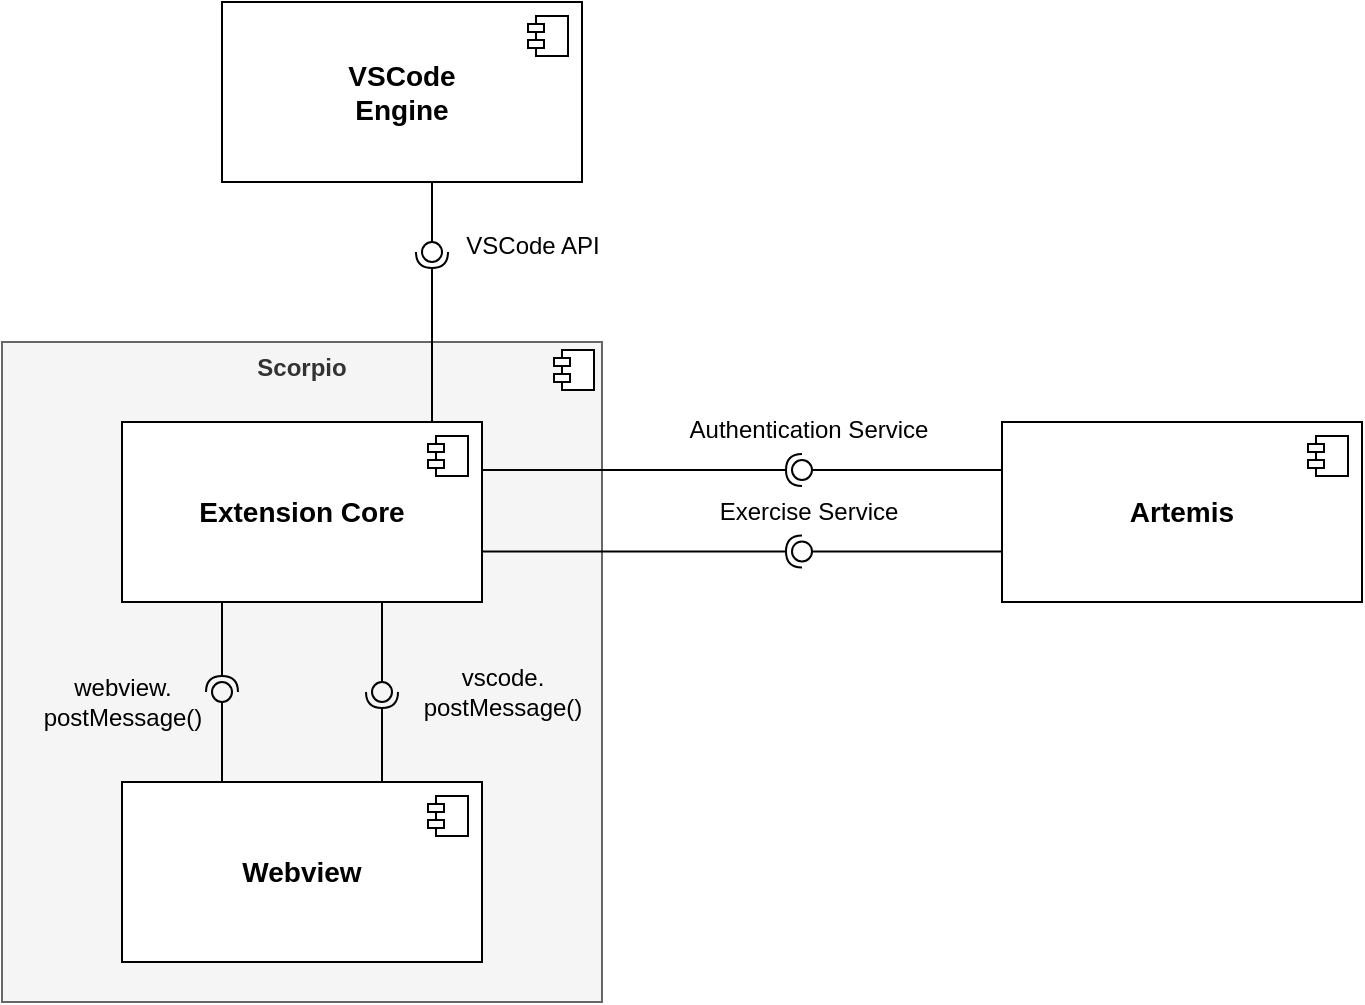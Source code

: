 <mxfile version="26.0.9">
  <diagram name="Page-1" id="0JvMV1zFkQtMy5k-5A5A">
    <mxGraphModel dx="909" dy="581" grid="1" gridSize="10" guides="1" tooltips="1" connect="1" arrows="1" fold="1" page="1" pageScale="1" pageWidth="850" pageHeight="1100" math="0" shadow="0">
      <root>
        <mxCell id="0" />
        <mxCell id="1" parent="0" />
        <mxCell id="S1qn8FWI2ILO09buiIaC-1" value="&lt;p style=&quot;margin:0px;margin-top:6px;text-align:center;&quot;&gt;&lt;b&gt;Scorpio&lt;/b&gt;&lt;/p&gt;&lt;p style=&quot;margin:0px;margin-left:8px;&quot;&gt;&lt;br&gt;&lt;/p&gt;" style="align=left;overflow=fill;html=1;dropTarget=0;whiteSpace=wrap;fillColor=#f5f5f5;fontColor=#333333;strokeColor=#666666;" vertex="1" parent="1">
          <mxGeometry x="160" y="200" width="300" height="330" as="geometry" />
        </mxCell>
        <mxCell id="S1qn8FWI2ILO09buiIaC-2" value="" style="shape=component;jettyWidth=8;jettyHeight=4;" vertex="1" parent="S1qn8FWI2ILO09buiIaC-1">
          <mxGeometry x="1" width="20" height="20" relative="1" as="geometry">
            <mxPoint x="-24" y="4" as="offset" />
          </mxGeometry>
        </mxCell>
        <mxCell id="S1qn8FWI2ILO09buiIaC-3" value="&lt;span style=&quot;font-size: 14px;&quot;&gt;&lt;b&gt;Extension Core&lt;/b&gt;&lt;/span&gt;" style="html=1;dropTarget=0;whiteSpace=wrap;" vertex="1" parent="1">
          <mxGeometry x="220" y="240" width="180" height="90" as="geometry" />
        </mxCell>
        <mxCell id="S1qn8FWI2ILO09buiIaC-4" value="" style="shape=module;jettyWidth=8;jettyHeight=4;" vertex="1" parent="S1qn8FWI2ILO09buiIaC-3">
          <mxGeometry x="1" width="20" height="20" relative="1" as="geometry">
            <mxPoint x="-27" y="7" as="offset" />
          </mxGeometry>
        </mxCell>
        <mxCell id="S1qn8FWI2ILO09buiIaC-5" value="&lt;b&gt;&lt;font style=&quot;font-size: 14px;&quot;&gt;Artemis&lt;/font&gt;&lt;/b&gt;" style="html=1;dropTarget=0;whiteSpace=wrap;" vertex="1" parent="1">
          <mxGeometry x="660" y="240" width="180" height="90" as="geometry" />
        </mxCell>
        <mxCell id="S1qn8FWI2ILO09buiIaC-6" value="" style="shape=module;jettyWidth=8;jettyHeight=4;" vertex="1" parent="S1qn8FWI2ILO09buiIaC-5">
          <mxGeometry x="1" width="20" height="20" relative="1" as="geometry">
            <mxPoint x="-27" y="7" as="offset" />
          </mxGeometry>
        </mxCell>
        <mxCell id="S1qn8FWI2ILO09buiIaC-7" value="" style="rounded=0;orthogonalLoop=1;jettySize=auto;html=1;endArrow=halfCircle;endFill=0;endSize=6;strokeWidth=1;sketch=0;edgeStyle=orthogonalEdgeStyle;" edge="1" parent="1">
          <mxGeometry relative="1" as="geometry">
            <mxPoint x="400" y="264" as="sourcePoint" />
            <mxPoint x="560" y="264" as="targetPoint" />
            <Array as="points" />
          </mxGeometry>
        </mxCell>
        <mxCell id="S1qn8FWI2ILO09buiIaC-8" value="" style="rounded=0;orthogonalLoop=1;jettySize=auto;html=1;endArrow=oval;endFill=0;sketch=0;sourcePerimeterSpacing=0;targetPerimeterSpacing=0;endSize=10;edgeStyle=orthogonalEdgeStyle;" edge="1" parent="1">
          <mxGeometry relative="1" as="geometry">
            <mxPoint x="660" y="264" as="sourcePoint" />
            <mxPoint x="560" y="264" as="targetPoint" />
            <Array as="points">
              <mxPoint x="630" y="264" />
              <mxPoint x="630" y="264" />
            </Array>
          </mxGeometry>
        </mxCell>
        <mxCell id="S1qn8FWI2ILO09buiIaC-9" value="&lt;font style=&quot;font-size: 12px;&quot;&gt;Authentication Service&lt;/font&gt;" style="edgeLabel;html=1;align=center;verticalAlign=middle;resizable=0;points=[];" vertex="1" connectable="0" parent="S1qn8FWI2ILO09buiIaC-8">
          <mxGeometry x="0.77" relative="1" as="geometry">
            <mxPoint x="-9" y="-20" as="offset" />
          </mxGeometry>
        </mxCell>
        <mxCell id="S1qn8FWI2ILO09buiIaC-10" value="" style="ellipse;whiteSpace=wrap;html=1;align=center;aspect=fixed;fillColor=none;strokeColor=none;resizable=0;perimeter=centerPerimeter;rotatable=0;allowArrows=0;points=[];outlineConnect=1;" vertex="1" parent="1">
          <mxGeometry x="540" y="300" width="10" height="10" as="geometry" />
        </mxCell>
        <mxCell id="S1qn8FWI2ILO09buiIaC-11" value="&lt;b&gt;&lt;font style=&quot;font-size: 14px;&quot;&gt;Webview&lt;/font&gt;&lt;/b&gt;" style="html=1;dropTarget=0;whiteSpace=wrap;" vertex="1" parent="1">
          <mxGeometry x="220" y="420" width="180" height="90" as="geometry" />
        </mxCell>
        <mxCell id="S1qn8FWI2ILO09buiIaC-12" value="" style="shape=module;jettyWidth=8;jettyHeight=4;" vertex="1" parent="S1qn8FWI2ILO09buiIaC-11">
          <mxGeometry x="1" width="20" height="20" relative="1" as="geometry">
            <mxPoint x="-27" y="7" as="offset" />
          </mxGeometry>
        </mxCell>
        <mxCell id="S1qn8FWI2ILO09buiIaC-13" value="" style="rounded=0;orthogonalLoop=1;jettySize=auto;html=1;endArrow=halfCircle;endFill=0;endSize=6;strokeWidth=1;sketch=0;edgeStyle=orthogonalEdgeStyle;" edge="1" parent="1" source="S1qn8FWI2ILO09buiIaC-3" target="S1qn8FWI2ILO09buiIaC-16">
          <mxGeometry relative="1" as="geometry">
            <mxPoint x="290" y="375" as="sourcePoint" />
            <Array as="points">
              <mxPoint x="270" y="340" />
              <mxPoint x="270" y="340" />
            </Array>
          </mxGeometry>
        </mxCell>
        <mxCell id="S1qn8FWI2ILO09buiIaC-14" value="" style="rounded=0;orthogonalLoop=1;jettySize=auto;html=1;endArrow=oval;endFill=0;sketch=0;sourcePerimeterSpacing=0;targetPerimeterSpacing=0;endSize=10;edgeStyle=orthogonalEdgeStyle;" edge="1" parent="1" source="S1qn8FWI2ILO09buiIaC-11" target="S1qn8FWI2ILO09buiIaC-16">
          <mxGeometry relative="1" as="geometry">
            <mxPoint x="250" y="375" as="sourcePoint" />
            <Array as="points">
              <mxPoint x="270" y="410" />
              <mxPoint x="270" y="410" />
            </Array>
          </mxGeometry>
        </mxCell>
        <mxCell id="S1qn8FWI2ILO09buiIaC-15" value="&lt;span style=&quot;font-size: 12px;&quot;&gt;webview.&lt;/span&gt;&lt;div&gt;&lt;span style=&quot;font-size: 12px;&quot;&gt;postMessage()&lt;/span&gt;&lt;/div&gt;" style="edgeLabel;html=1;align=center;verticalAlign=middle;resizable=0;points=[];labelBackgroundColor=none;" vertex="1" connectable="0" parent="S1qn8FWI2ILO09buiIaC-14">
          <mxGeometry x="0.566" y="-1" relative="1" as="geometry">
            <mxPoint x="-51" y="-5" as="offset" />
          </mxGeometry>
        </mxCell>
        <mxCell id="S1qn8FWI2ILO09buiIaC-16" value="" style="ellipse;whiteSpace=wrap;html=1;align=center;aspect=fixed;fillColor=none;strokeColor=none;resizable=0;perimeter=centerPerimeter;rotatable=0;allowArrows=0;points=[];outlineConnect=1;" vertex="1" parent="1">
          <mxGeometry x="265" y="370" width="10" height="10" as="geometry" />
        </mxCell>
        <mxCell id="S1qn8FWI2ILO09buiIaC-17" value="" style="rounded=0;orthogonalLoop=1;jettySize=auto;html=1;endArrow=halfCircle;endFill=0;endSize=6;strokeWidth=1;sketch=0;edgeStyle=orthogonalEdgeStyle;" edge="1" parent="1">
          <mxGeometry relative="1" as="geometry">
            <mxPoint x="350" y="420" as="sourcePoint" />
            <mxPoint x="350" y="375" as="targetPoint" />
          </mxGeometry>
        </mxCell>
        <mxCell id="S1qn8FWI2ILO09buiIaC-18" value="" style="rounded=0;orthogonalLoop=1;jettySize=auto;html=1;endArrow=oval;endFill=0;sketch=0;sourcePerimeterSpacing=0;targetPerimeterSpacing=0;endSize=10;edgeStyle=orthogonalEdgeStyle;" edge="1" parent="1">
          <mxGeometry relative="1" as="geometry">
            <mxPoint x="350" y="330" as="sourcePoint" />
            <mxPoint x="350" y="375" as="targetPoint" />
            <Array as="points">
              <mxPoint x="350" y="375" />
            </Array>
          </mxGeometry>
        </mxCell>
        <mxCell id="S1qn8FWI2ILO09buiIaC-19" value="&lt;span style=&quot;font-size: 12px;&quot;&gt;vscode.&lt;/span&gt;&lt;div&gt;&lt;span style=&quot;font-size: 12px;&quot;&gt;postMessage()&lt;/span&gt;&lt;/div&gt;" style="edgeLabel;html=1;align=center;verticalAlign=middle;resizable=0;points=[];labelBackgroundColor=none;" vertex="1" connectable="0" parent="S1qn8FWI2ILO09buiIaC-18">
          <mxGeometry x="0.515" y="-2" relative="1" as="geometry">
            <mxPoint x="62" y="11" as="offset" />
          </mxGeometry>
        </mxCell>
        <mxCell id="S1qn8FWI2ILO09buiIaC-20" value="" style="ellipse;whiteSpace=wrap;html=1;align=center;aspect=fixed;fillColor=none;strokeColor=none;resizable=0;perimeter=centerPerimeter;rotatable=0;allowArrows=0;points=[];outlineConnect=1;" vertex="1" parent="1">
          <mxGeometry x="305" y="370" width="10" height="10" as="geometry" />
        </mxCell>
        <mxCell id="S1qn8FWI2ILO09buiIaC-21" value="&lt;b style=&quot;font-size: 14px;&quot;&gt;VSCode&lt;br&gt;Engine&lt;/b&gt;" style="html=1;dropTarget=0;whiteSpace=wrap;" vertex="1" parent="1">
          <mxGeometry x="270" y="30" width="180" height="90" as="geometry" />
        </mxCell>
        <mxCell id="S1qn8FWI2ILO09buiIaC-22" value="" style="shape=module;jettyWidth=8;jettyHeight=4;" vertex="1" parent="S1qn8FWI2ILO09buiIaC-21">
          <mxGeometry x="1" width="20" height="20" relative="1" as="geometry">
            <mxPoint x="-27" y="7" as="offset" />
          </mxGeometry>
        </mxCell>
        <mxCell id="S1qn8FWI2ILO09buiIaC-23" value="" style="rounded=0;orthogonalLoop=1;jettySize=auto;html=1;endArrow=halfCircle;endFill=0;endSize=6;strokeWidth=1;sketch=0;edgeStyle=orthogonalEdgeStyle;" edge="1" parent="1" source="S1qn8FWI2ILO09buiIaC-3" target="S1qn8FWI2ILO09buiIaC-26">
          <mxGeometry relative="1" as="geometry">
            <mxPoint x="330" y="205" as="sourcePoint" />
            <Array as="points">
              <mxPoint x="375" y="220" />
              <mxPoint x="375" y="220" />
            </Array>
          </mxGeometry>
        </mxCell>
        <mxCell id="S1qn8FWI2ILO09buiIaC-24" value="" style="rounded=0;orthogonalLoop=1;jettySize=auto;html=1;endArrow=oval;endFill=0;sketch=0;sourcePerimeterSpacing=0;targetPerimeterSpacing=0;endSize=10;edgeStyle=orthogonalEdgeStyle;" edge="1" parent="1" source="S1qn8FWI2ILO09buiIaC-21" target="S1qn8FWI2ILO09buiIaC-26">
          <mxGeometry relative="1" as="geometry">
            <mxPoint x="290" y="205" as="sourcePoint" />
            <Array as="points">
              <mxPoint x="375" y="130" />
              <mxPoint x="375" y="130" />
            </Array>
          </mxGeometry>
        </mxCell>
        <mxCell id="S1qn8FWI2ILO09buiIaC-25" value="&lt;font style=&quot;font-size: 12px;&quot;&gt;VSCode API&lt;/font&gt;" style="edgeLabel;html=1;align=center;verticalAlign=middle;resizable=0;points=[];" vertex="1" connectable="0" parent="S1qn8FWI2ILO09buiIaC-24">
          <mxGeometry x="0.665" relative="1" as="geometry">
            <mxPoint x="50" y="3" as="offset" />
          </mxGeometry>
        </mxCell>
        <mxCell id="S1qn8FWI2ILO09buiIaC-26" value="" style="ellipse;whiteSpace=wrap;html=1;align=center;aspect=fixed;fillColor=none;strokeColor=none;resizable=0;perimeter=centerPerimeter;rotatable=0;allowArrows=0;points=[];outlineConnect=1;" vertex="1" parent="1">
          <mxGeometry x="370" y="150" width="10" height="10" as="geometry" />
        </mxCell>
        <mxCell id="S1qn8FWI2ILO09buiIaC-27" value="" style="rounded=0;orthogonalLoop=1;jettySize=auto;html=1;endArrow=halfCircle;endFill=0;endSize=6;strokeWidth=1;sketch=0;edgeStyle=orthogonalEdgeStyle;" edge="1" parent="1" source="S1qn8FWI2ILO09buiIaC-3">
          <mxGeometry relative="1" as="geometry">
            <mxPoint x="400" y="304.74" as="sourcePoint" />
            <mxPoint x="560" y="304.74" as="targetPoint" />
            <Array as="points">
              <mxPoint x="480" y="305" />
            </Array>
          </mxGeometry>
        </mxCell>
        <mxCell id="S1qn8FWI2ILO09buiIaC-28" value="" style="rounded=0;orthogonalLoop=1;jettySize=auto;html=1;endArrow=oval;endFill=0;sketch=0;sourcePerimeterSpacing=0;targetPerimeterSpacing=0;endSize=10;edgeStyle=orthogonalEdgeStyle;" edge="1" parent="1" source="S1qn8FWI2ILO09buiIaC-5">
          <mxGeometry relative="1" as="geometry">
            <mxPoint x="660" y="304.74" as="sourcePoint" />
            <mxPoint x="560" y="304.74" as="targetPoint" />
            <Array as="points">
              <mxPoint x="610" y="305" />
            </Array>
          </mxGeometry>
        </mxCell>
        <mxCell id="S1qn8FWI2ILO09buiIaC-29" value="&lt;font style=&quot;font-size: 12px;&quot;&gt;Exercise Service&lt;/font&gt;" style="edgeLabel;html=1;align=center;verticalAlign=middle;resizable=0;points=[];" vertex="1" connectable="0" parent="S1qn8FWI2ILO09buiIaC-28">
          <mxGeometry x="0.77" relative="1" as="geometry">
            <mxPoint x="-9" y="-20" as="offset" />
          </mxGeometry>
        </mxCell>
      </root>
    </mxGraphModel>
  </diagram>
</mxfile>
